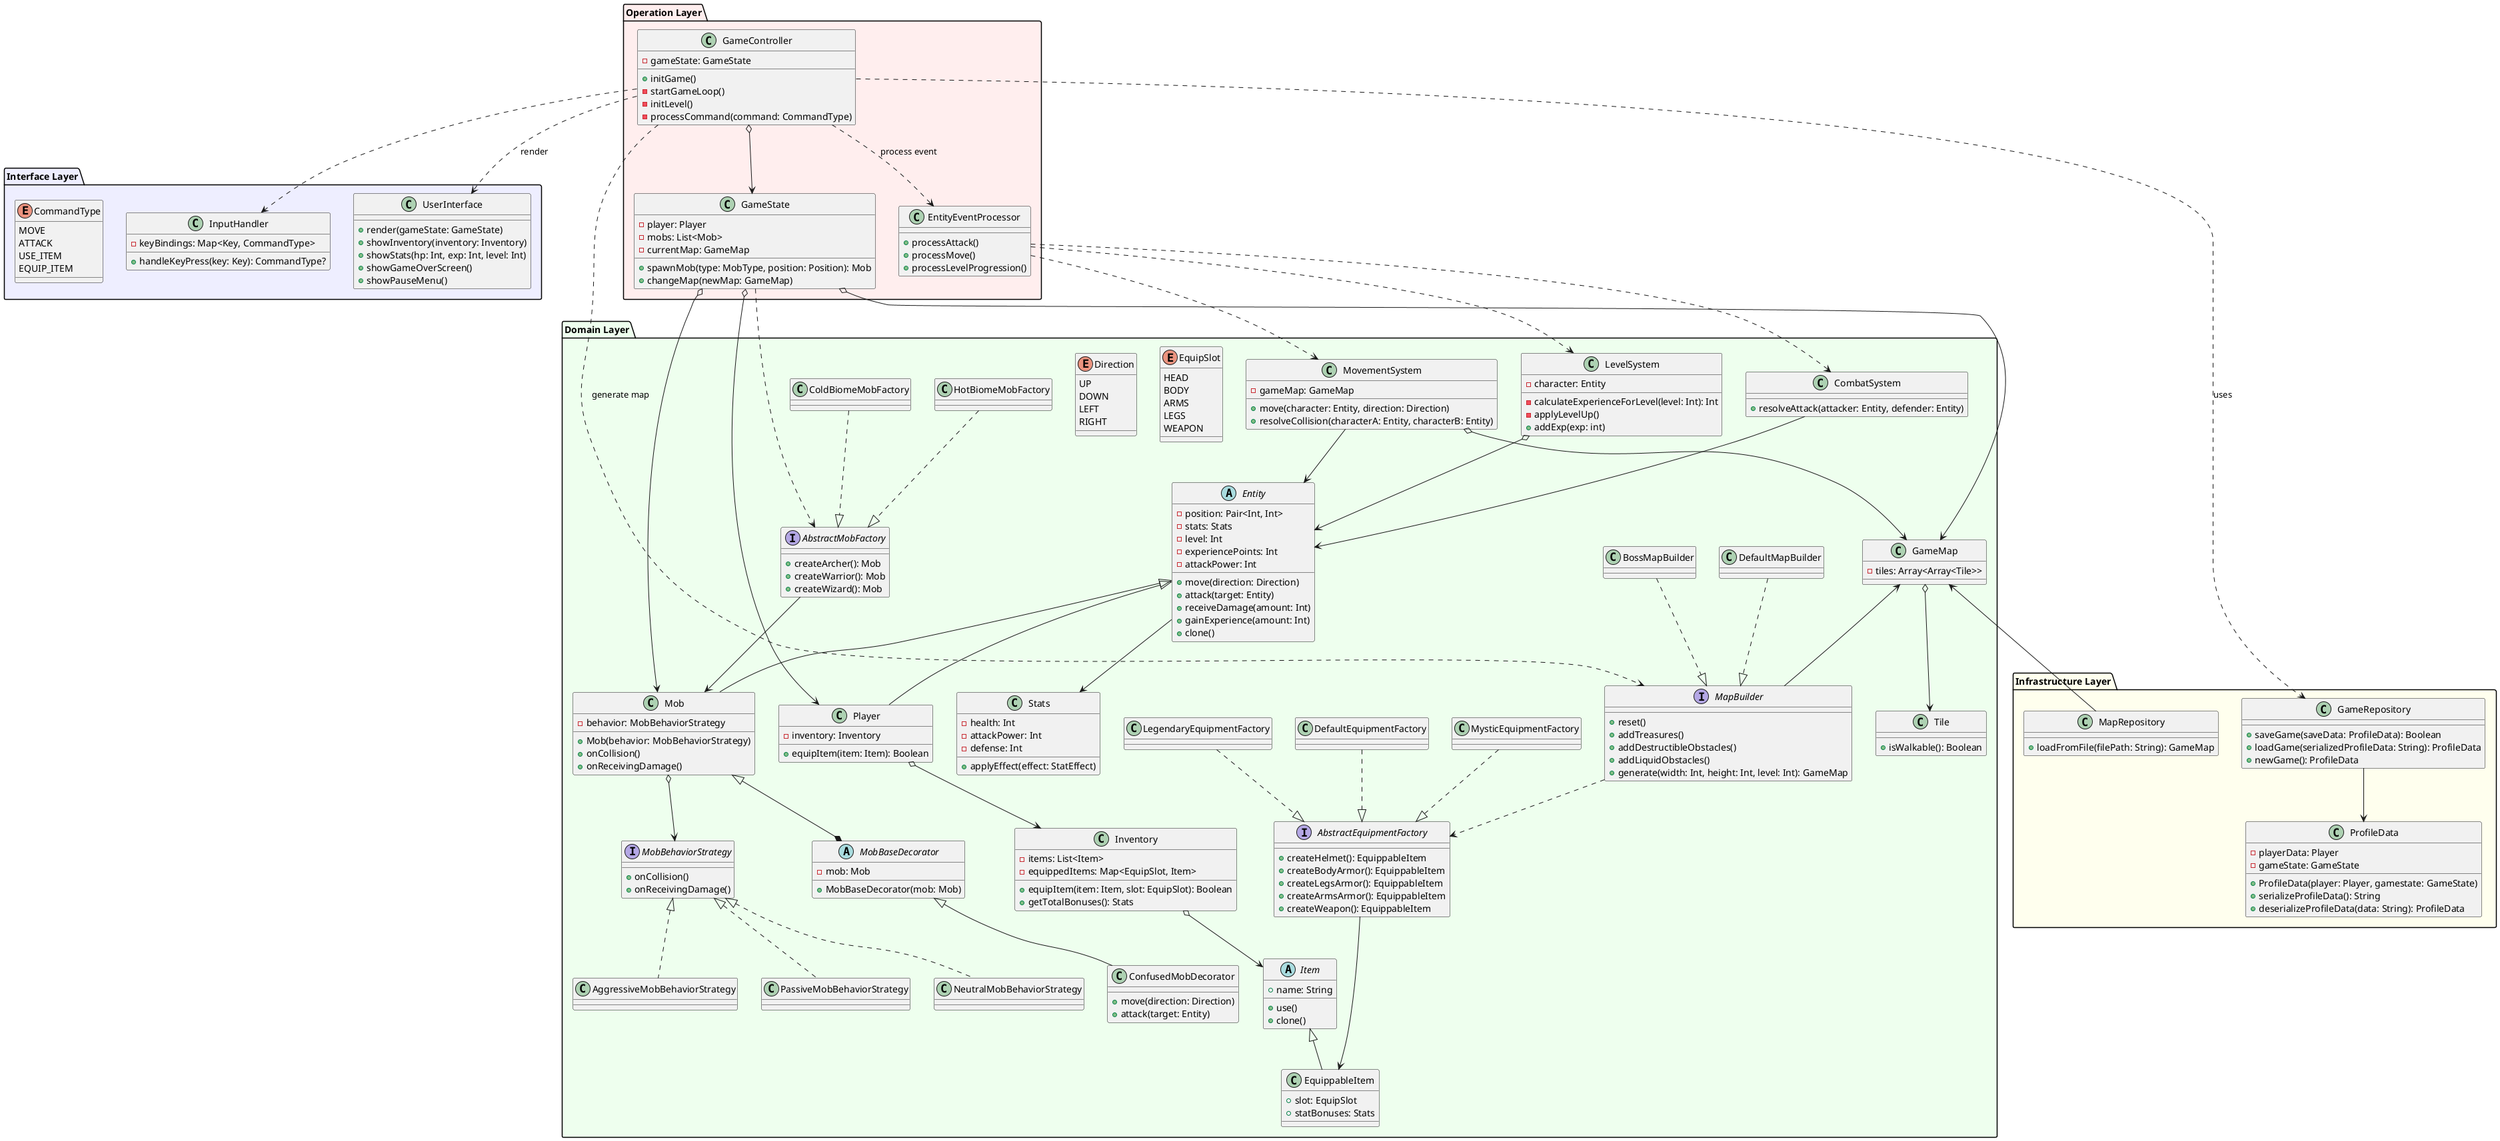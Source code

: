 @startuml Roguelike Game Architecture

package "Interface Layer" #EEEEFF {
  class UserInterface {
    +render(gameState: GameState)
    +showInventory(inventory: Inventory)
    +showStats(hp: Int, exp: Int, level: Int)
    +showGameOverScreen()
    +showPauseMenu()
  }
  
  class InputHandler {
    -keyBindings: Map<Key, CommandType>
    +handleKeyPress(key: Key): CommandType?
  }

  enum CommandType {
    MOVE
    ATTACK
    USE_ITEM
    EQUIP_ITEM
  }
}

package "Operation Layer" #FFEEEE {
  class GameController {
    -gameState: GameState
    +initGame()
    -startGameLoop()
    -initLevel()
    -processCommand(command: CommandType)
  }
  
  class EntityEventProcessor {
    +processAttack()
    +processMove()
    +processLevelProgression()
  }
  
  class GameState {
    -player: Player
    -mobs: List<Mob>
    -currentMap: GameMap
    +spawnMob(type: MobType, position: Position): Mob
    +changeMap(newMap: GameMap)
  }
}

package "Domain Layer" #EEFFEE {
  abstract class Entity {
    -position: Pair<Int, Int>
    -stats: Stats
    -level: Int
    -experiencePoints: Int
    -attackPower: Int
    +move(direction: Direction)
    +attack(target: Entity) 
    +receiveDamage(amount: Int)
    +gainExperience(amount: Int)
    +clone()
  }
  
  class Player {
    -inventory: Inventory
    +equipItem(item: Item): Boolean
  }
  
  class Mob {
    -behavior: MobBehaviorStrategy
    +Mob(behavior: MobBehaviorStrategy)
    +onCollision()
    +onReceivingDamage()
  }

  abstract class MobBaseDecorator {
    -mob: Mob
    +MobBaseDecorator(mob: Mob)
  }

  class ConfusedMobDecorator {
    +move(direction: Direction)
    +attack(target: Entity)
  }

  interface MobBehaviorStrategy {
    +onCollision()
    +onReceivingDamage()
  }

  class NeutralMobBehaviorStrategy {
  }

  class AggressiveMobBehaviorStrategy {
  }

  class PassiveMobBehaviorStrategy {
  }
  
  class Stats {
    -health: Int
    -attackPower: Int
    -defense: Int
    +applyEffect(effect: StatEffect)
  }
  
  class CombatSystem {
    +resolveAttack(attacker: Entity, defender: Entity)
  }
  
  class MovementSystem {
    -gameMap: GameMap
    +move(character: Entity, direction: Direction)
    +resolveCollision(characterA: Entity, characterB: Entity)
  }
  
  class LevelSystem {
    -character: Entity
    -calculateExperienceForLevel(level: Int): Int
    -applyLevelUp()
    +addExp(exp: int)
  }
  
  class GameMap {
    -tiles: Array<Array<Tile>>
  }

  class Tile {
    +isWalkable(): Boolean
  }
  
  class Inventory {
    -items: List<Item>
    -equippedItems: Map<EquipSlot, Item>
    +equipItem(item: Item, slot: EquipSlot): Boolean
    +getTotalBonuses(): Stats
  }

  enum EquipSlot {
    HEAD
    BODY
    ARMS
    LEGS
    WEAPON
  }
  
  abstract class Item {
    +name: String
    +use()
    +clone()
  }
  
  class EquippableItem {
    +slot: EquipSlot
    +statBonuses: Stats
  }

  interface AbstractEquipmentFactory {
    +createHelmet(): EquippableItem
    +createBodyArmor(): EquippableItem
    +createLegsArmor(): EquippableItem
    +createArmsArmor(): EquippableItem
    +createWeapon(): EquippableItem
  }

  class DefaultEquipmentFactory {
  }

  class LegendaryEquipmentFactory {
  }

  class MysticEquipmentFactory {
  }
  
  enum Direction {
    UP
    DOWN
    LEFT
    RIGHT
  }

  interface AbstractMobFactory {
    +createArcher(): Mob
    +createWarrior(): Mob
    +createWizard(): Mob
  }

  class HotBiomeMobFactory {
  }

  class ColdBiomeMobFactory {
  }

  interface MapBuilder {
    +reset()
    +addTreasures()
    +addDestructibleObstacles()
    +addLiquidObstacles()
    +generate(width: Int, height: Int, level: Int): GameMap
  }

  class DefaultMapBuilder {
  }

  class BossMapBuilder {
  } 

}

package "Infrastructure Layer" #FFFFEE {
  class MapRepository {
    +loadFromFile(filePath: String): GameMap
  }
  
  class GameRepository {
    +saveGame(saveData: ProfileData): Boolean
    +loadGame(serializedProfileData: String): ProfileData
    +newGame(): ProfileData
  }

  class ProfileData {
    -playerData: Player
    -gameState: GameState
    +ProfileData(player: Player, gamestate: GameState)
    +serializeProfileData(): String
    +deserializeProfileData(data: String): ProfileData
  }
}

Entity <|-- Player
Entity <|-- Mob
Entity --> Stats

Player o--> Inventory

Inventory o--> Item

Item <|-- EquippableItem


GameController o--> GameState
GameController ..> EntityEventProcessor: process event
GameController ..> UserInterface: render
GameController ..> GameRepository: uses
GameController ..> InputHandler
GameController ..> MapBuilder: generate map

EntityEventProcessor ..> CombatSystem
EntityEventProcessor ..> MovementSystem
EntityEventProcessor ..> LevelSystem

GameState o--> GameMap
GameState o--> Player
GameState o--> Mob
GameState ..> AbstractMobFactory

MovementSystem o--> GameMap
MovementSystem --> Entity
LevelSystem o--> Entity
CombatSystem --> Entity

GameMap <-- MapBuilder
GameMap <-- MapRepository
GameMap o--> Tile

Mob o--> MobBehaviorStrategy
MobBehaviorStrategy <|.. NeutralMobBehaviorStrategy
MobBehaviorStrategy <|.. AggressiveMobBehaviorStrategy
MobBehaviorStrategy <|.. PassiveMobBehaviorStrategy

Mob <|--* MobBaseDecorator
MobBaseDecorator <|-- ConfusedMobDecorator

GameRepository --> ProfileData


DefaultMapBuilder ..|> MapBuilder
BossMapBuilder ..|> MapBuilder
MapBuilder ..> AbstractEquipmentFactory

DefaultEquipmentFactory ..|> AbstractEquipmentFactory
LegendaryEquipmentFactory ..|> AbstractEquipmentFactory
MysticEquipmentFactory ..|> AbstractEquipmentFactory
AbstractEquipmentFactory --> EquippableItem

HotBiomeMobFactory ..|> AbstractMobFactory
ColdBiomeMobFactory ..|> AbstractMobFactory
AbstractMobFactory --> Mob

@enduml